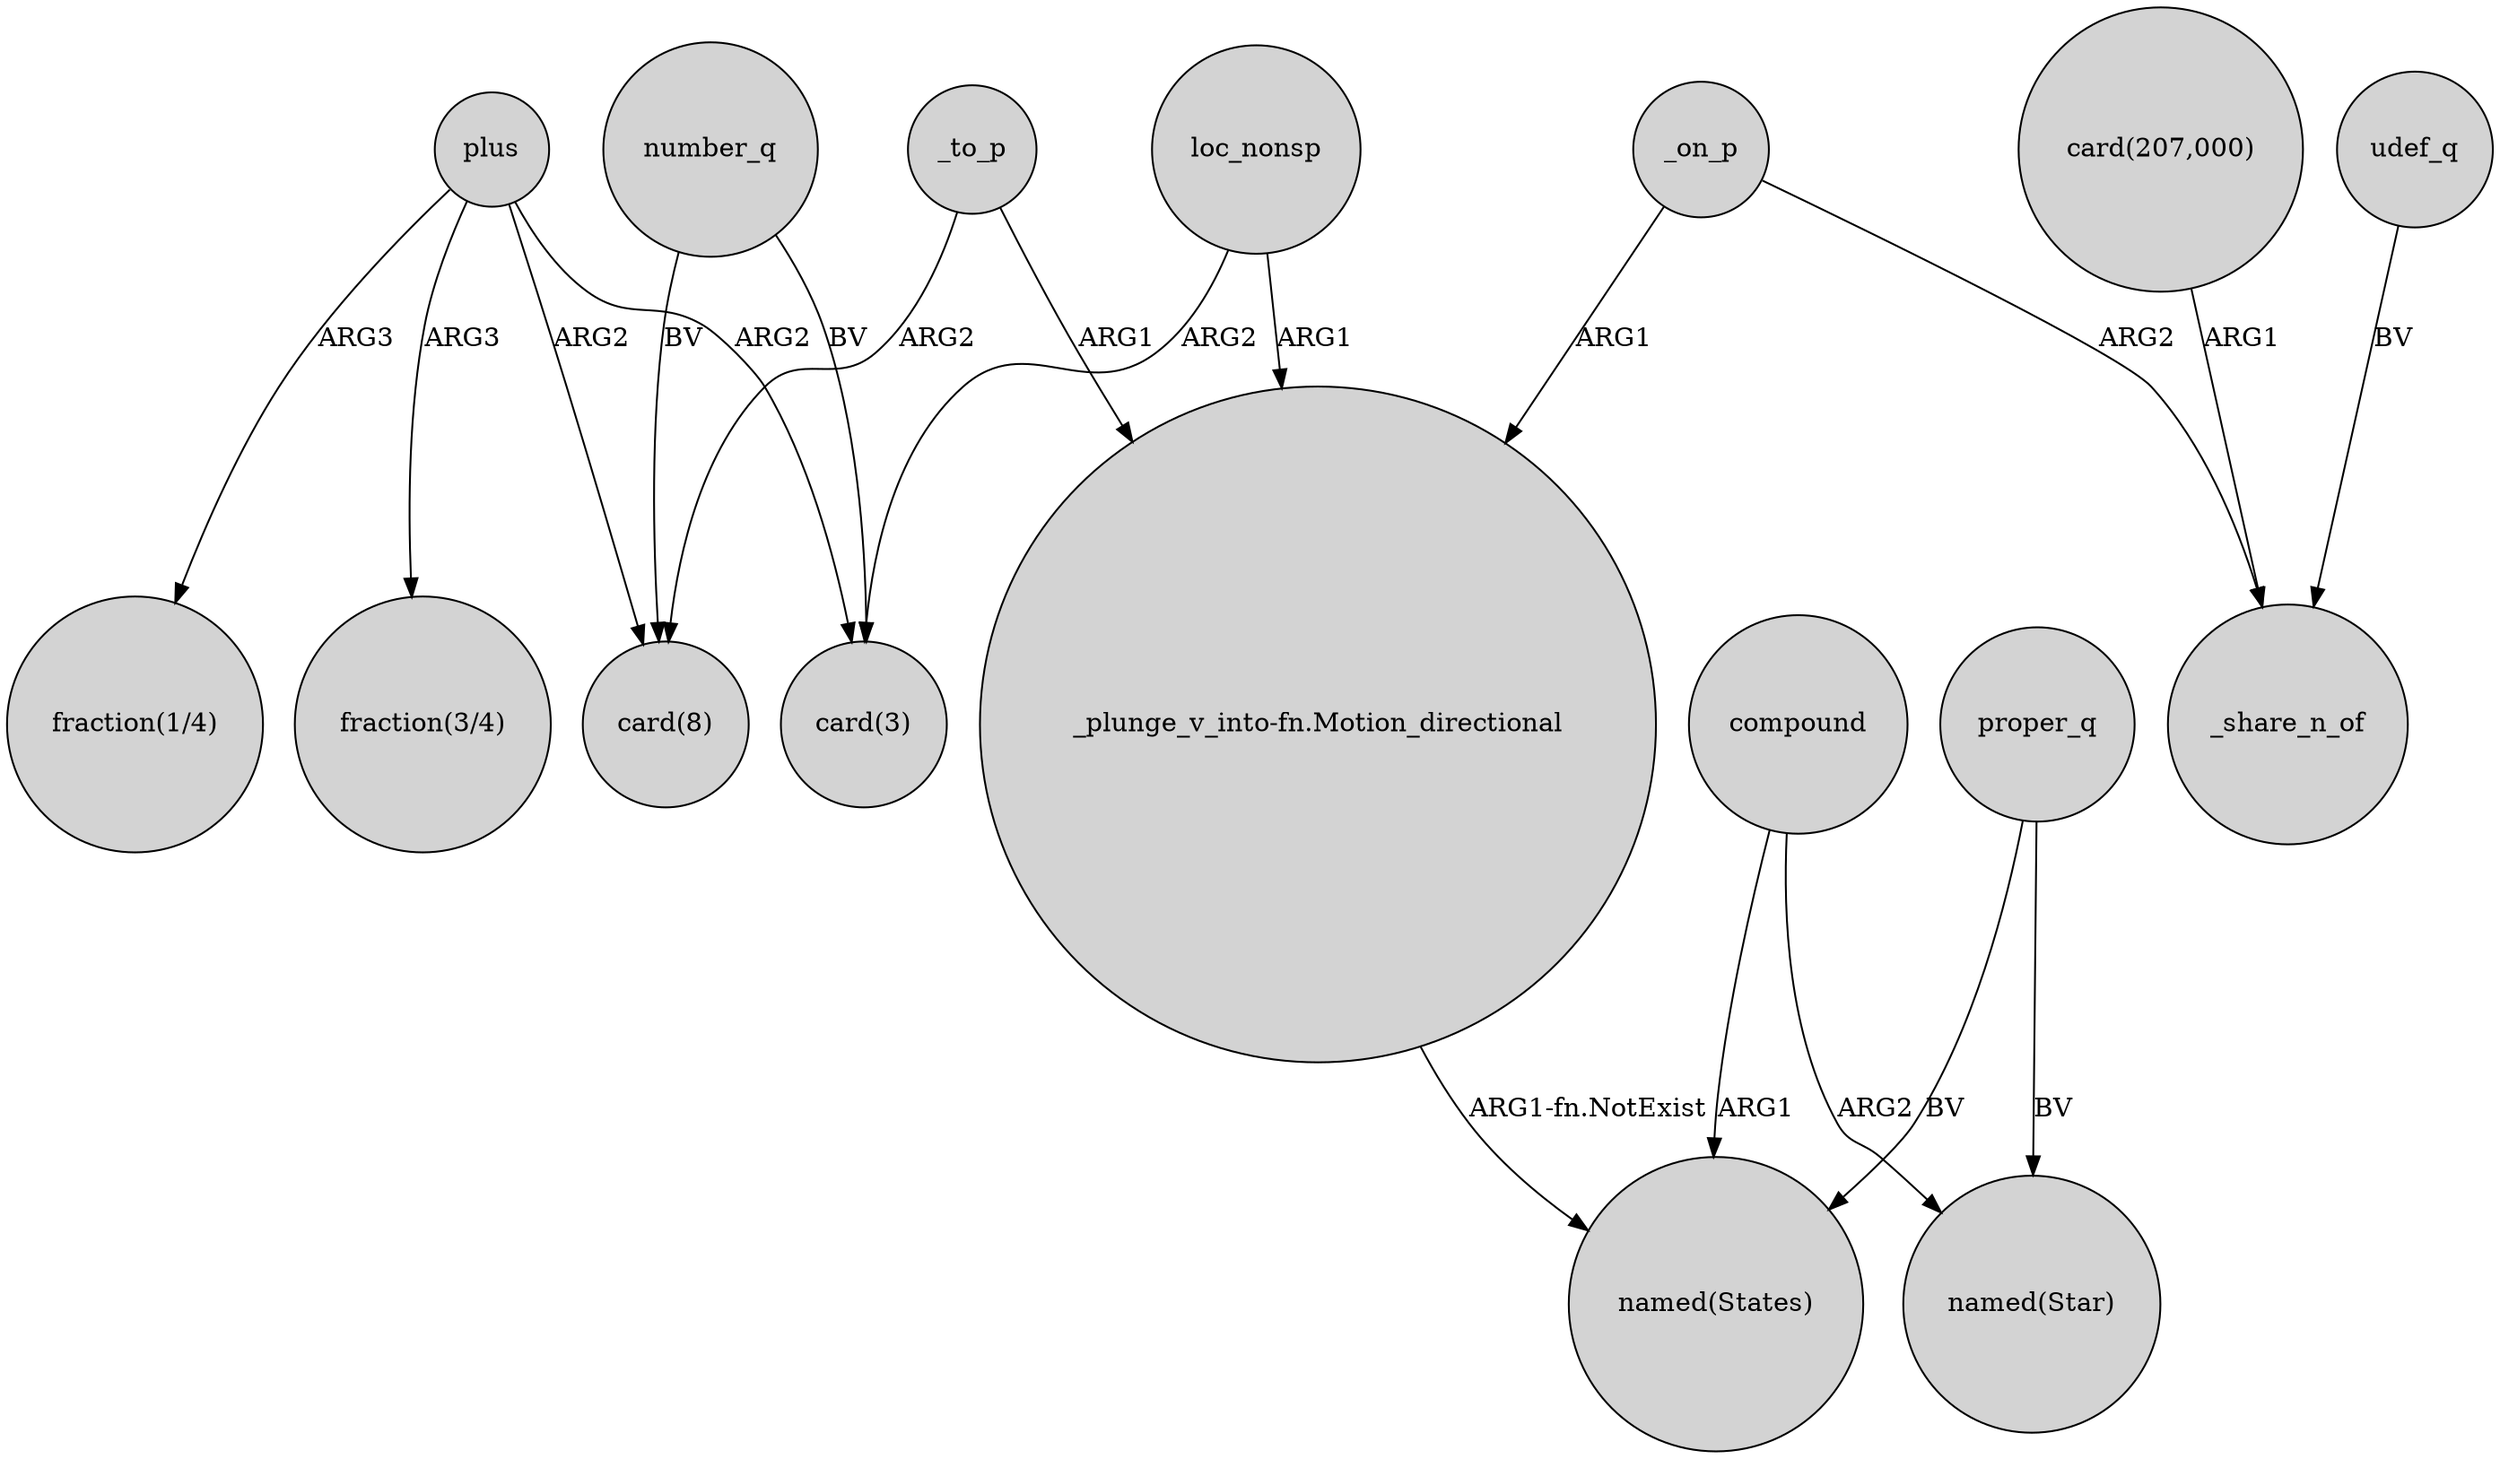 digraph {
	node [shape=circle style=filled]
	plus -> "card(8)" [label=ARG2]
	loc_nonsp -> "_plunge_v_into-fn.Motion_directional" [label=ARG1]
	_on_p -> _share_n_of [label=ARG2]
	plus -> "fraction(1/4)" [label=ARG3]
	_to_p -> "card(8)" [label=ARG2]
	proper_q -> "named(Star)" [label=BV]
	_on_p -> "_plunge_v_into-fn.Motion_directional" [label=ARG1]
	_to_p -> "_plunge_v_into-fn.Motion_directional" [label=ARG1]
	proper_q -> "named(States)" [label=BV]
	compound -> "named(Star)" [label=ARG2]
	"_plunge_v_into-fn.Motion_directional" -> "named(States)" [label="ARG1-fn.NotExist"]
	number_q -> "card(8)" [label=BV]
	compound -> "named(States)" [label=ARG1]
	plus -> "card(3)" [label=ARG2]
	udef_q -> _share_n_of [label=BV]
	"card(207,000)" -> _share_n_of [label=ARG1]
	number_q -> "card(3)" [label=BV]
	loc_nonsp -> "card(3)" [label=ARG2]
	plus -> "fraction(3/4)" [label=ARG3]
}
